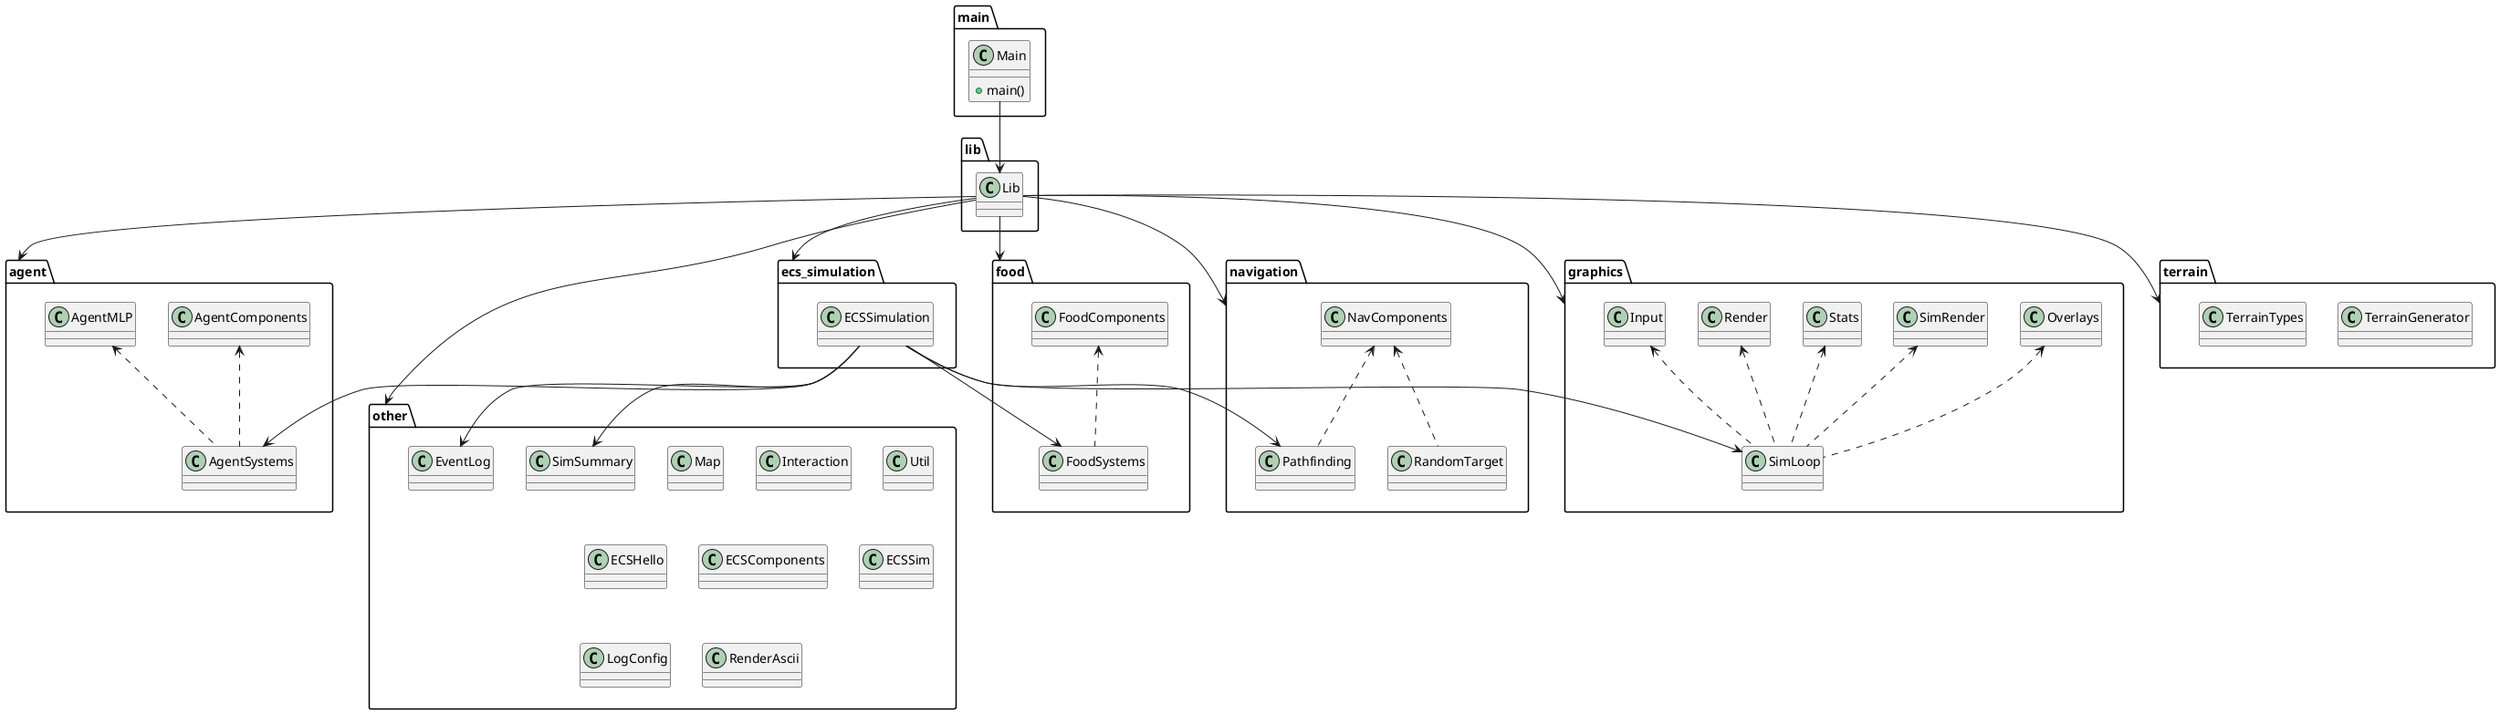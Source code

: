 @startuml
' High-level structure for community-sim-rst

package main {
  class Main {
    +main()
  }
}

package lib {
  class Lib
}

Main --> Lib

package agent {
  class AgentComponents
  class AgentMLP
  class AgentSystems
}
Lib --> agent
AgentComponents <.. AgentSystems
AgentMLP <.. AgentSystems

package food {
  class FoodComponents
  class FoodSystems
}
Lib --> food
FoodComponents <.. FoodSystems

package navigation {
  class NavComponents
  class Pathfinding
  class RandomTarget
}
Lib --> navigation
NavComponents <.. Pathfinding
NavComponents <.. RandomTarget

package graphics {
  class Render
  class Input
  class Overlays
  class SimLoop
  class SimRender
  class Stats
}
Lib --> graphics
Render <.. SimLoop
Input <.. SimLoop
Overlays <.. SimLoop
SimRender <.. SimLoop
Stats <.. SimLoop

package ecs_simulation {
  class ECSSimulation
}
Lib --> ecs_simulation
ECSSimulation --> AgentSystems
ECSSimulation --> FoodSystems
ECSSimulation --> Pathfinding
ECSSimulation --> SimLoop

package terrain {
  class TerrainGenerator
  class TerrainTypes
}
Lib --> terrain

package other {
  class Map
  class Interaction
  class Util
  class ECSHello
  class ECSComponents
  class ECSSim
  class SimSummary
  class EventLog
  class LogConfig
  class RenderAscii
}
Lib --> other

' Logging and summary
ECSSimulation --> EventLog
ECSSimulation --> SimSummary
@enduml
